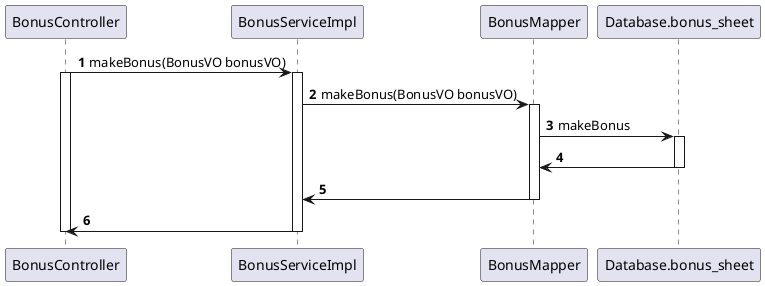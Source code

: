 @startuml
autonumber 1 1 "<b>0"
BonusController -> BonusServiceImpl : makeBonus(BonusVO bonusVO)
activate BonusController
activate BonusServiceImpl
BonusServiceImpl -> BonusMapper : makeBonus(BonusVO bonusVO)
activate BonusMapper
BonusMapper -> Database.bonus_sheet : makeBonus
activate Database.bonus_sheet
BonusMapper <- Database.bonus_sheet :
deactivate Database.bonus_sheet
BonusServiceImpl <- BonusMapper :
deactivate BonusMapper
BonusController <- BonusServiceImpl :
deactivate BonusServiceImpl
deactivate BonusController
@enduml